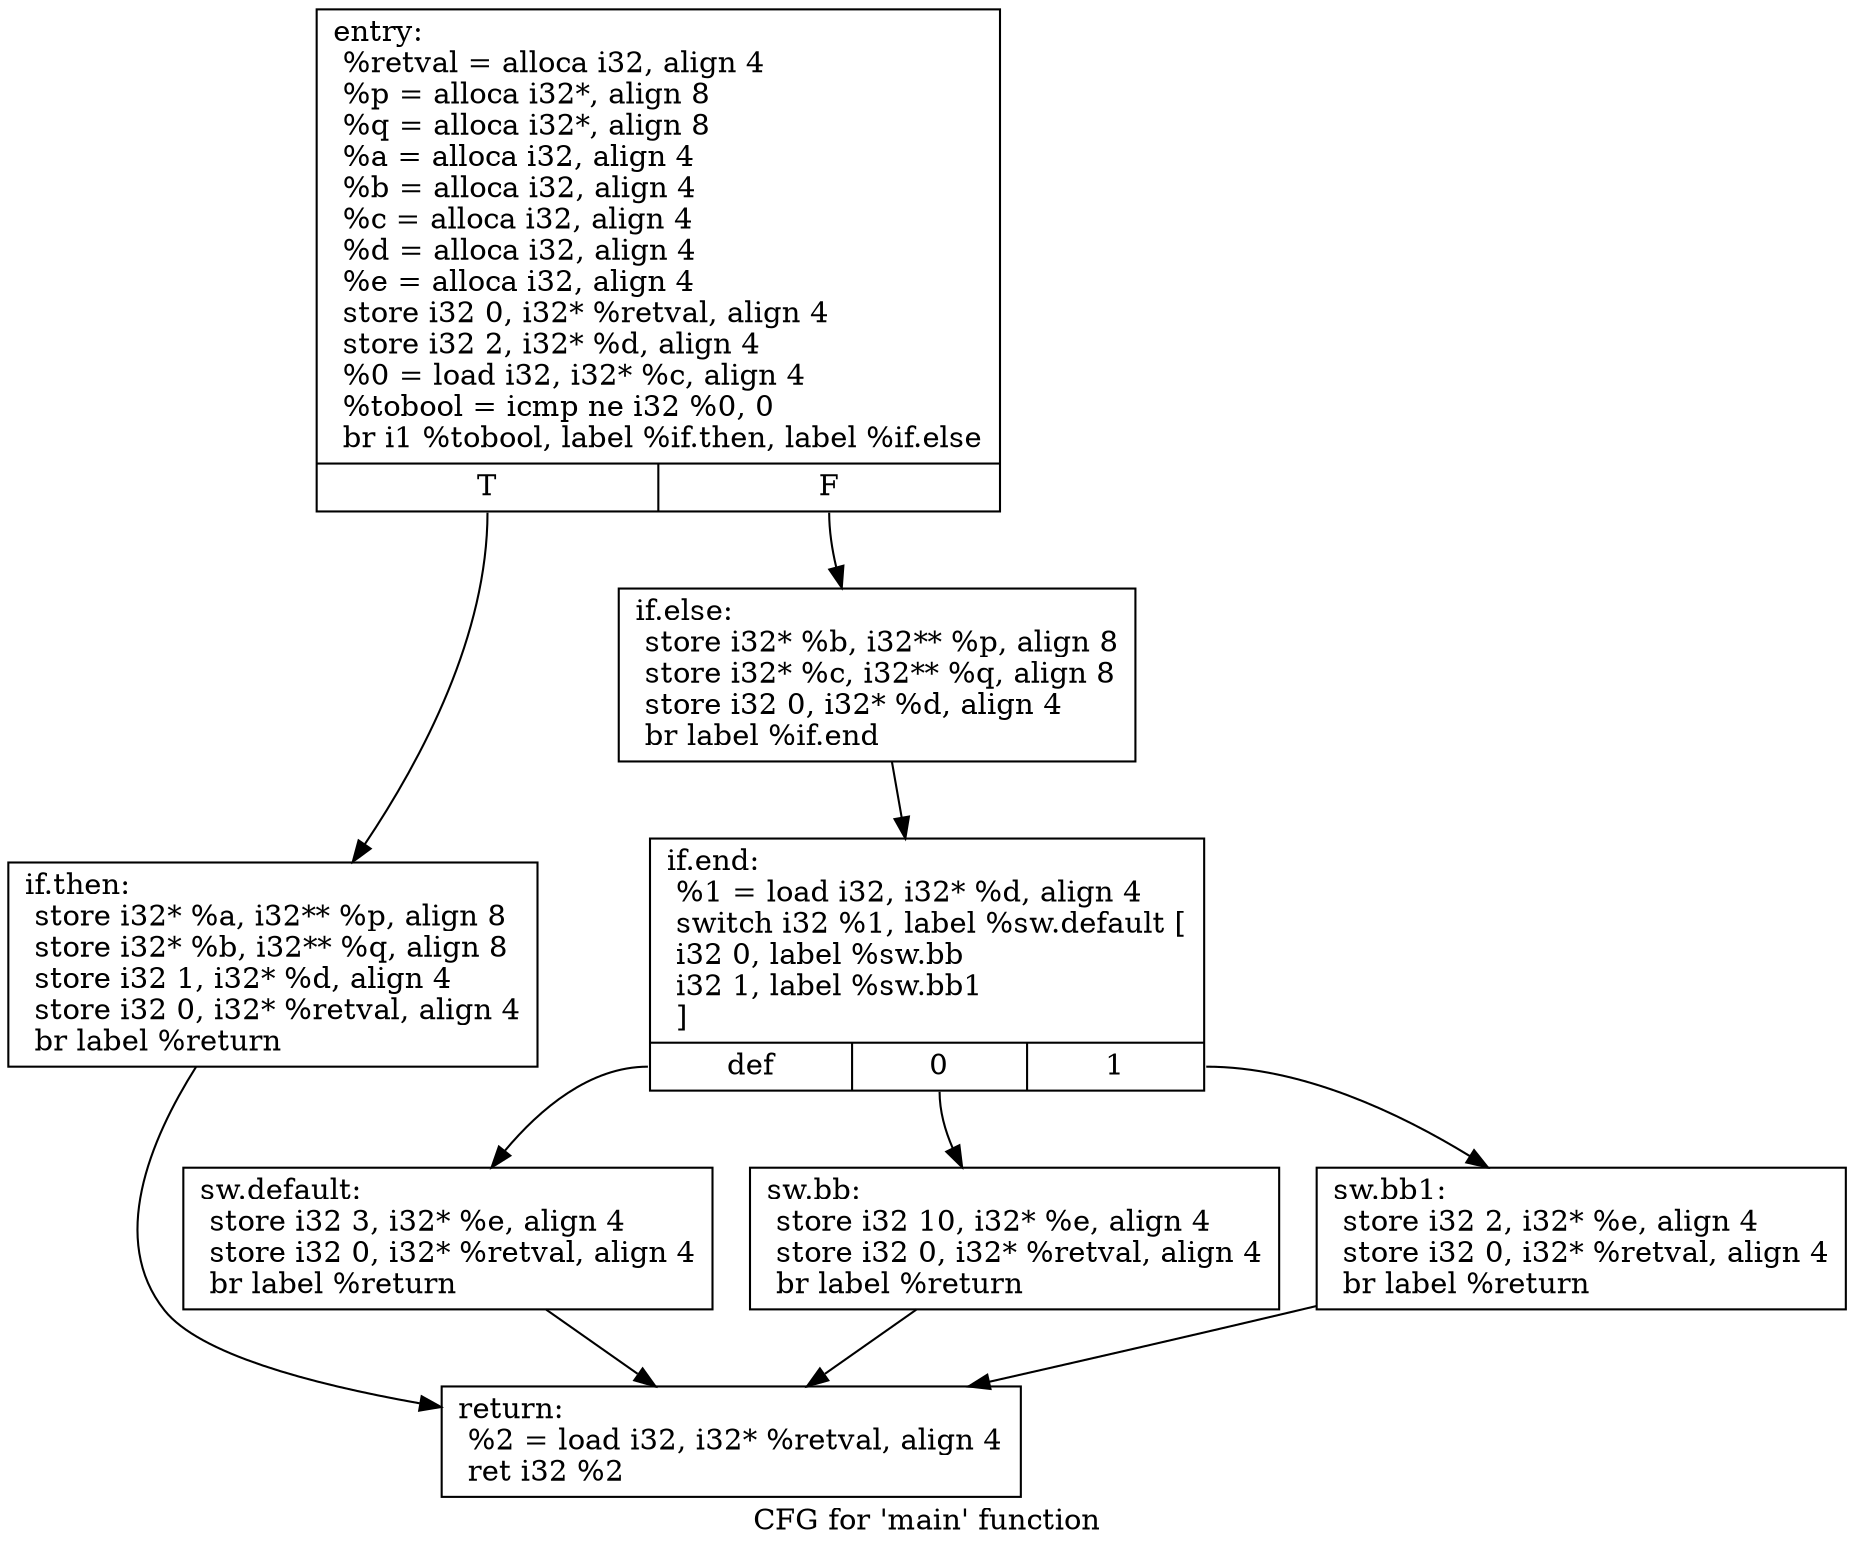 digraph "CFG for 'main' function" {
	label="CFG for 'main' function";

	Node0x1608660 [shape=record,label="{entry:\l  %retval = alloca i32, align 4\l  %p = alloca i32*, align 8\l  %q = alloca i32*, align 8\l  %a = alloca i32, align 4\l  %b = alloca i32, align 4\l  %c = alloca i32, align 4\l  %d = alloca i32, align 4\l  %e = alloca i32, align 4\l  store i32 0, i32* %retval, align 4\l  store i32 2, i32* %d, align 4\l  %0 = load i32, i32* %c, align 4\l  %tobool = icmp ne i32 %0, 0\l  br i1 %tobool, label %if.then, label %if.else\l|{<s0>T|<s1>F}}"];
	Node0x1608660:s0 -> Node0x16086b0;
	Node0x1608660:s1 -> Node0x1608700;
	Node0x16086b0 [shape=record,label="{if.then:                                          \l  store i32* %a, i32** %p, align 8\l  store i32* %b, i32** %q, align 8\l  store i32 1, i32* %d, align 4\l  store i32 0, i32* %retval, align 4\l  br label %return\l}"];
	Node0x16086b0 -> Node0x1608890;
	Node0x1608700 [shape=record,label="{if.else:                                          \l  store i32* %b, i32** %p, align 8\l  store i32* %c, i32** %q, align 8\l  store i32 0, i32* %d, align 4\l  br label %if.end\l}"];
	Node0x1608700 -> Node0x1608750;
	Node0x1608750 [shape=record,label="{if.end:                                           \l  %1 = load i32, i32* %d, align 4\l  switch i32 %1, label %sw.default [\l    i32 0, label %sw.bb\l    i32 1, label %sw.bb1\l  ]\l|{<s0>def|<s1>0|<s2>1}}"];
	Node0x1608750:s0 -> Node0x1608840;
	Node0x1608750:s1 -> Node0x16087a0;
	Node0x1608750:s2 -> Node0x16087f0;
	Node0x16087a0 [shape=record,label="{sw.bb:                                            \l  store i32 10, i32* %e, align 4\l  store i32 0, i32* %retval, align 4\l  br label %return\l}"];
	Node0x16087a0 -> Node0x1608890;
	Node0x16087f0 [shape=record,label="{sw.bb1:                                           \l  store i32 2, i32* %e, align 4\l  store i32 0, i32* %retval, align 4\l  br label %return\l}"];
	Node0x16087f0 -> Node0x1608890;
	Node0x1608840 [shape=record,label="{sw.default:                                       \l  store i32 3, i32* %e, align 4\l  store i32 0, i32* %retval, align 4\l  br label %return\l}"];
	Node0x1608840 -> Node0x1608890;
	Node0x1608890 [shape=record,label="{return:                                           \l  %2 = load i32, i32* %retval, align 4\l  ret i32 %2\l}"];
}
